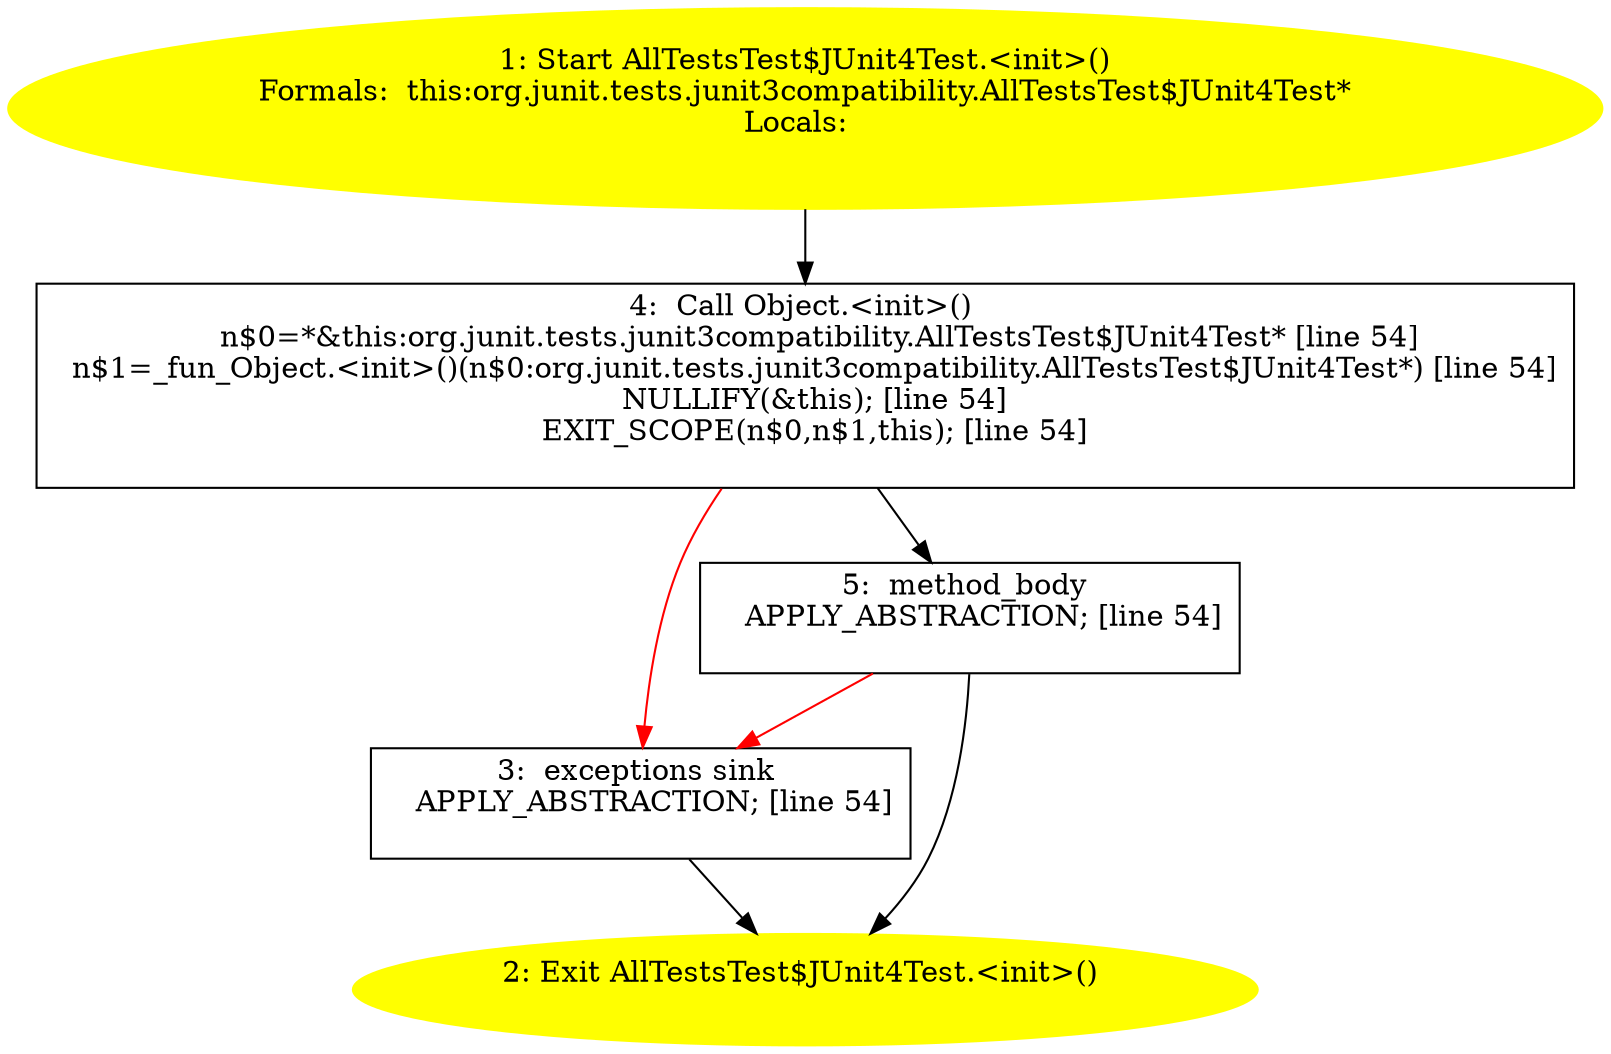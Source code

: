 /* @generated */
digraph cfg {
"org.junit.tests.junit3compatibility.AllTestsTest$JUnit4Test.<init>().7e35d6f014a566b241e33f3536b6aaf0_1" [label="1: Start AllTestsTest$JUnit4Test.<init>()\nFormals:  this:org.junit.tests.junit3compatibility.AllTestsTest$JUnit4Test*\nLocals:  \n  " color=yellow style=filled]
	

	 "org.junit.tests.junit3compatibility.AllTestsTest$JUnit4Test.<init>().7e35d6f014a566b241e33f3536b6aaf0_1" -> "org.junit.tests.junit3compatibility.AllTestsTest$JUnit4Test.<init>().7e35d6f014a566b241e33f3536b6aaf0_4" ;
"org.junit.tests.junit3compatibility.AllTestsTest$JUnit4Test.<init>().7e35d6f014a566b241e33f3536b6aaf0_2" [label="2: Exit AllTestsTest$JUnit4Test.<init>() \n  " color=yellow style=filled]
	

"org.junit.tests.junit3compatibility.AllTestsTest$JUnit4Test.<init>().7e35d6f014a566b241e33f3536b6aaf0_3" [label="3:  exceptions sink \n   APPLY_ABSTRACTION; [line 54]\n " shape="box"]
	

	 "org.junit.tests.junit3compatibility.AllTestsTest$JUnit4Test.<init>().7e35d6f014a566b241e33f3536b6aaf0_3" -> "org.junit.tests.junit3compatibility.AllTestsTest$JUnit4Test.<init>().7e35d6f014a566b241e33f3536b6aaf0_2" ;
"org.junit.tests.junit3compatibility.AllTestsTest$JUnit4Test.<init>().7e35d6f014a566b241e33f3536b6aaf0_4" [label="4:  Call Object.<init>() \n   n$0=*&this:org.junit.tests.junit3compatibility.AllTestsTest$JUnit4Test* [line 54]\n  n$1=_fun_Object.<init>()(n$0:org.junit.tests.junit3compatibility.AllTestsTest$JUnit4Test*) [line 54]\n  NULLIFY(&this); [line 54]\n  EXIT_SCOPE(n$0,n$1,this); [line 54]\n " shape="box"]
	

	 "org.junit.tests.junit3compatibility.AllTestsTest$JUnit4Test.<init>().7e35d6f014a566b241e33f3536b6aaf0_4" -> "org.junit.tests.junit3compatibility.AllTestsTest$JUnit4Test.<init>().7e35d6f014a566b241e33f3536b6aaf0_5" ;
	 "org.junit.tests.junit3compatibility.AllTestsTest$JUnit4Test.<init>().7e35d6f014a566b241e33f3536b6aaf0_4" -> "org.junit.tests.junit3compatibility.AllTestsTest$JUnit4Test.<init>().7e35d6f014a566b241e33f3536b6aaf0_3" [color="red" ];
"org.junit.tests.junit3compatibility.AllTestsTest$JUnit4Test.<init>().7e35d6f014a566b241e33f3536b6aaf0_5" [label="5:  method_body \n   APPLY_ABSTRACTION; [line 54]\n " shape="box"]
	

	 "org.junit.tests.junit3compatibility.AllTestsTest$JUnit4Test.<init>().7e35d6f014a566b241e33f3536b6aaf0_5" -> "org.junit.tests.junit3compatibility.AllTestsTest$JUnit4Test.<init>().7e35d6f014a566b241e33f3536b6aaf0_2" ;
	 "org.junit.tests.junit3compatibility.AllTestsTest$JUnit4Test.<init>().7e35d6f014a566b241e33f3536b6aaf0_5" -> "org.junit.tests.junit3compatibility.AllTestsTest$JUnit4Test.<init>().7e35d6f014a566b241e33f3536b6aaf0_3" [color="red" ];
}
